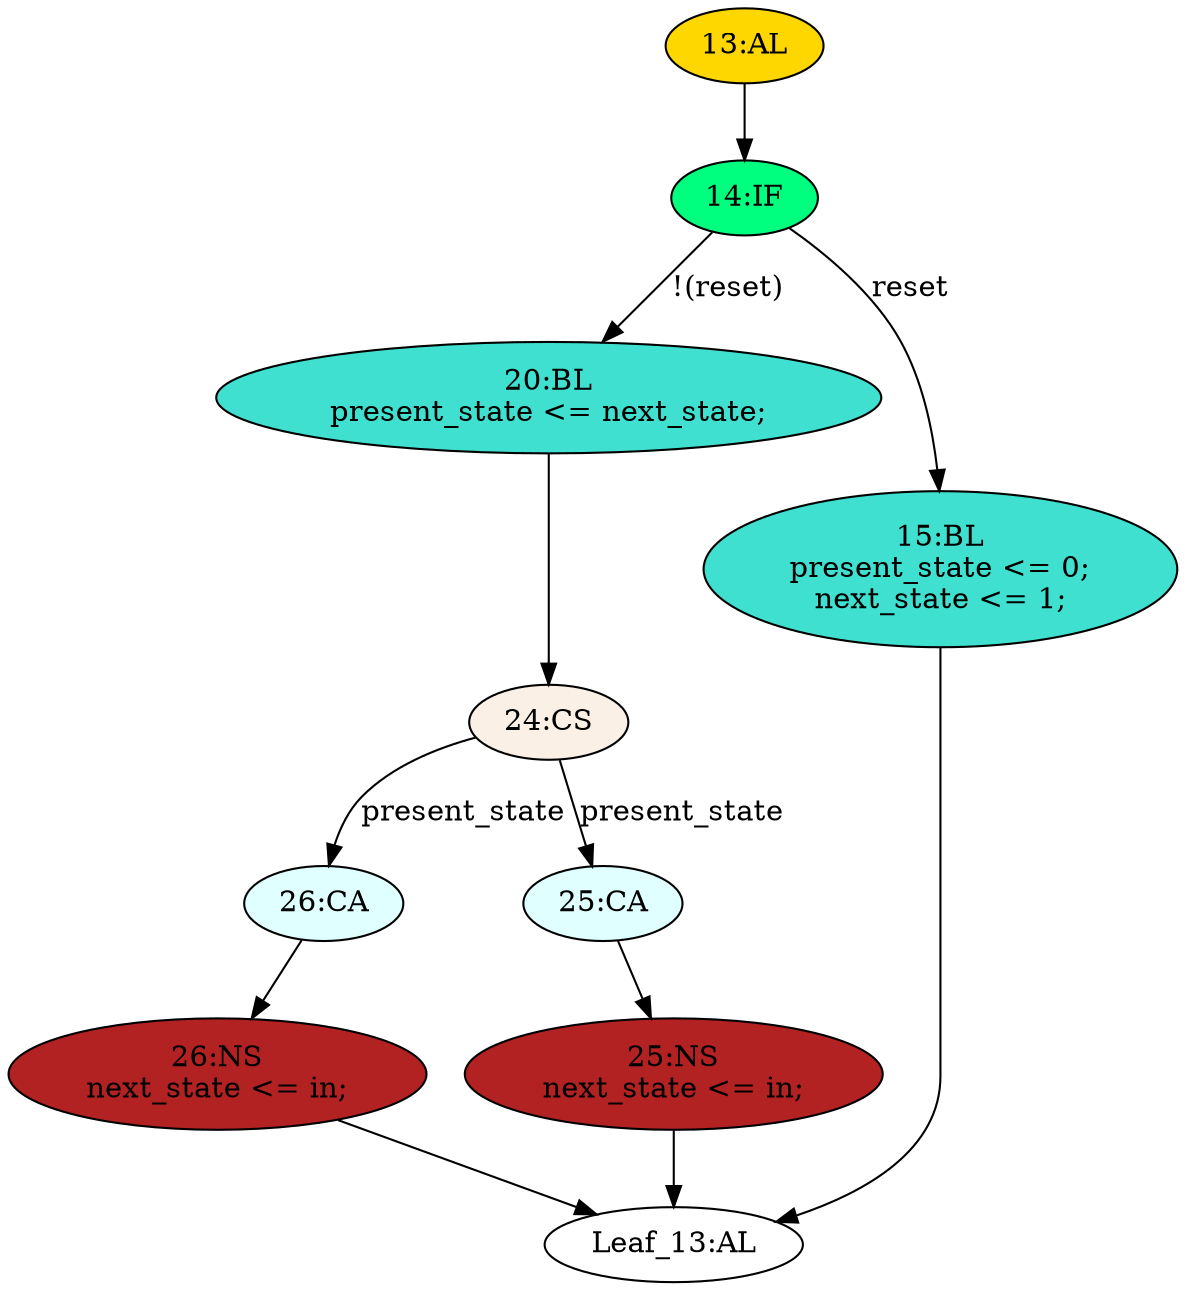 strict digraph "" {
	node [label="\N"];
	"26:CA"	[ast="<pyverilog.vparser.ast.Case object at 0x7f2acc75dd10>",
		fillcolor=lightcyan,
		label="26:CA",
		statements="[]",
		style=filled,
		typ=Case];
	"26:NS"	[ast="<pyverilog.vparser.ast.NonblockingSubstitution object at 0x7f2acc75de50>",
		fillcolor=firebrick,
		label="26:NS
next_state <= in;",
		statements="[<pyverilog.vparser.ast.NonblockingSubstitution object at 0x7f2acc75de50>]",
		style=filled,
		typ=NonblockingSubstitution];
	"26:CA" -> "26:NS"	[cond="[]",
		lineno=None];
	"13:AL"	[ast="<pyverilog.vparser.ast.Always object at 0x7f2acc759050>",
		clk_sens=True,
		fillcolor=gold,
		label="13:AL",
		sens="['clk', 'reset']",
		statements="[]",
		style=filled,
		typ=Always,
		use_var="['reset', 'in', 'present_state', 'next_state']"];
	"14:IF"	[ast="<pyverilog.vparser.ast.IfStatement object at 0x7f2acc7591d0>",
		fillcolor=springgreen,
		label="14:IF",
		statements="[]",
		style=filled,
		typ=IfStatement];
	"13:AL" -> "14:IF"	[cond="[]",
		lineno=None];
	"20:BL"	[ast="<pyverilog.vparser.ast.Block object at 0x7f2acc759250>",
		fillcolor=turquoise,
		label="20:BL
present_state <= next_state;",
		statements="[<pyverilog.vparser.ast.NonblockingSubstitution object at 0x7f2acc759290>]",
		style=filled,
		typ=Block];
	"24:CS"	[ast="<pyverilog.vparser.ast.CaseStatement object at 0x7f2acc759410>",
		fillcolor=linen,
		label="24:CS",
		statements="[]",
		style=filled,
		typ=CaseStatement];
	"20:BL" -> "24:CS"	[cond="[]",
		lineno=None];
	"25:CA"	[ast="<pyverilog.vparser.ast.Case object at 0x7f2acc7594d0>",
		fillcolor=lightcyan,
		label="25:CA",
		statements="[]",
		style=filled,
		typ=Case];
	"25:NS"	[ast="<pyverilog.vparser.ast.NonblockingSubstitution object at 0x7f2acc759550>",
		fillcolor=firebrick,
		label="25:NS
next_state <= in;",
		statements="[<pyverilog.vparser.ast.NonblockingSubstitution object at 0x7f2acc759550>]",
		style=filled,
		typ=NonblockingSubstitution];
	"25:CA" -> "25:NS"	[cond="[]",
		lineno=None];
	"15:BL"	[ast="<pyverilog.vparser.ast.Block object at 0x7f2acc7596d0>",
		fillcolor=turquoise,
		label="15:BL
present_state <= 0;
next_state <= 1;",
		statements="[<pyverilog.vparser.ast.NonblockingSubstitution object at 0x7f2acc759710>, <pyverilog.vparser.ast.NonblockingSubstitution object \
at 0x7f2acc759890>]",
		style=filled,
		typ=Block];
	"Leaf_13:AL"	[def_var="['present_state', 'next_state']",
		label="Leaf_13:AL"];
	"15:BL" -> "Leaf_13:AL"	[cond="[]",
		lineno=None];
	"14:IF" -> "20:BL"	[cond="['reset']",
		label="!(reset)",
		lineno=14];
	"14:IF" -> "15:BL"	[cond="['reset']",
		label=reset,
		lineno=14];
	"25:NS" -> "Leaf_13:AL"	[cond="[]",
		lineno=None];
	"26:NS" -> "Leaf_13:AL"	[cond="[]",
		lineno=None];
	"24:CS" -> "26:CA"	[cond="['present_state']",
		label=present_state,
		lineno=24];
	"24:CS" -> "25:CA"	[cond="['present_state']",
		label=present_state,
		lineno=24];
}
